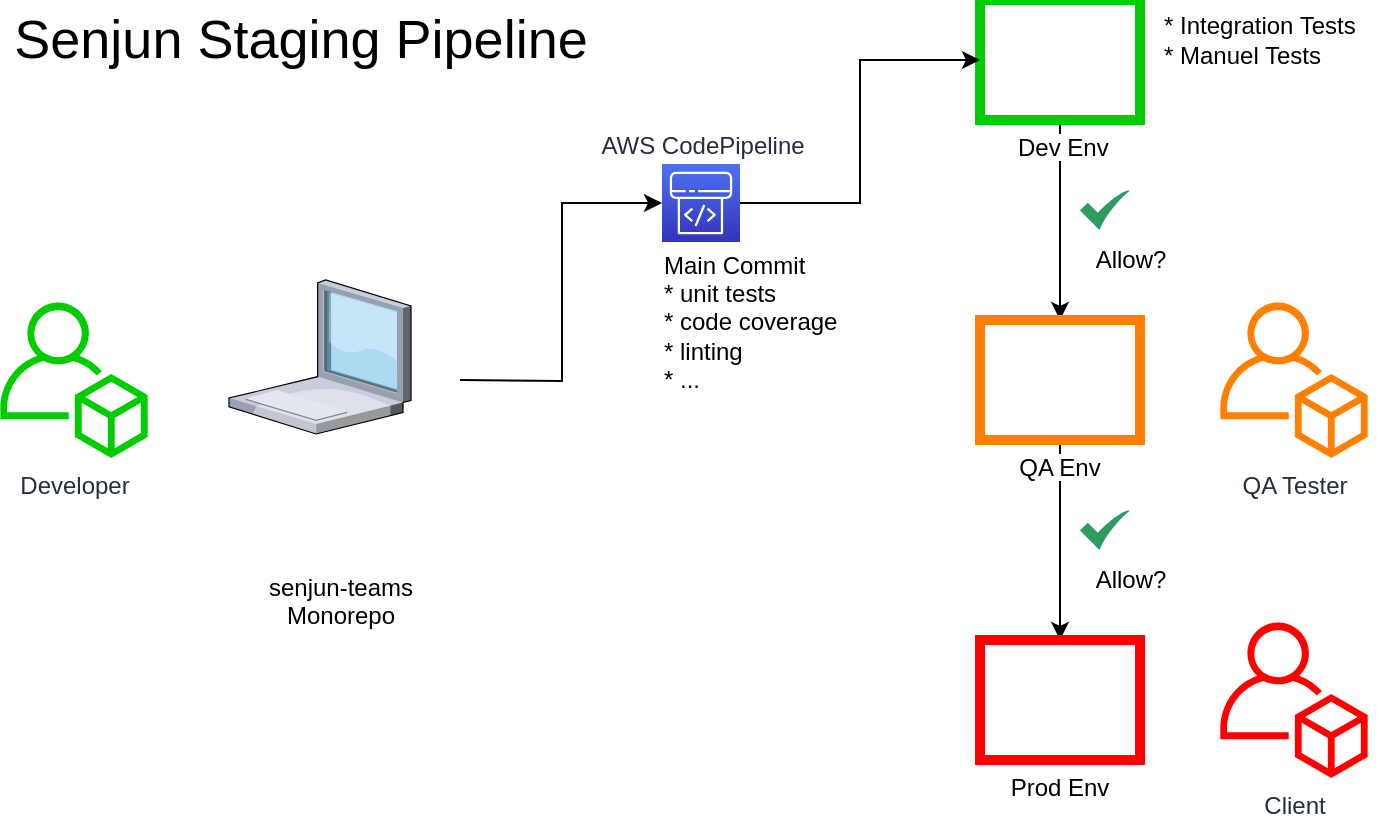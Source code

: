 <mxfile version="17.1.2" type="device"><diagram id="vStIiYWOv1r_TQI7auf1" name="Page-1"><mxGraphModel dx="1186" dy="655" grid="1" gridSize="10" guides="1" tooltips="1" connect="1" arrows="1" fold="1" page="1" pageScale="1" pageWidth="827" pageHeight="1169" math="0" shadow="0"><root><mxCell id="0"/><mxCell id="1" parent="0"/><mxCell id="NmQowhcoFHywtAZbdkai-1" value="Developer" style="outlineConnect=0;fontColor=#232F3E;gradientColor=none;strokeColor=none;dashed=0;verticalLabelPosition=bottom;verticalAlign=top;align=center;html=1;fontSize=12;fontStyle=0;aspect=fixed;pointerEvents=1;shape=mxgraph.aws4.organizations_account;fillColor=#00CC00;" parent="1" vertex="1"><mxGeometry x="110" y="191" width="74" height="78" as="geometry"/></mxCell><mxCell id="NmQowhcoFHywtAZbdkai-2" value="" style="edgeStyle=orthogonalEdgeStyle;rounded=0;orthogonalLoop=1;jettySize=auto;html=1;startArrow=none;startFill=0;" parent="1" source="NmQowhcoFHywtAZbdkai-3" target="NmQowhcoFHywtAZbdkai-5" edge="1"><mxGeometry relative="1" as="geometry"/></mxCell><mxCell id="NmQowhcoFHywtAZbdkai-3" value=" Dev Env" style="shape=image;verticalLabelPosition=bottom;labelBackgroundColor=#ffffff;verticalAlign=top;aspect=fixed;imageAspect=0;image=https://futurumresearch.com/wp-content/uploads/2020/01/aws-logo.png;strokeWidth=5;imageBorder=#00CC00;" parent="1" vertex="1"><mxGeometry x="600" y="40" width="80" height="60" as="geometry"/></mxCell><mxCell id="NmQowhcoFHywtAZbdkai-4" value="" style="edgeStyle=orthogonalEdgeStyle;rounded=0;orthogonalLoop=1;jettySize=auto;html=1;startArrow=none;startFill=0;" parent="1" source="NmQowhcoFHywtAZbdkai-5" target="NmQowhcoFHywtAZbdkai-6" edge="1"><mxGeometry relative="1" as="geometry"/></mxCell><mxCell id="NmQowhcoFHywtAZbdkai-5" value="QA Env" style="shape=image;verticalLabelPosition=bottom;labelBackgroundColor=#ffffff;verticalAlign=top;aspect=fixed;imageAspect=0;image=https://futurumresearch.com/wp-content/uploads/2020/01/aws-logo.png;strokeWidth=5;imageBorder=#FF8000;" parent="1" vertex="1"><mxGeometry x="600" y="200" width="80" height="60" as="geometry"/></mxCell><mxCell id="NmQowhcoFHywtAZbdkai-6" value="Prod Env" style="shape=image;verticalLabelPosition=bottom;labelBackgroundColor=#ffffff;verticalAlign=top;aspect=fixed;imageAspect=0;image=https://futurumresearch.com/wp-content/uploads/2020/01/aws-logo.png;strokeWidth=5;imageBorder=#FF0000;" parent="1" vertex="1"><mxGeometry x="600" y="360" width="80" height="60" as="geometry"/></mxCell><mxCell id="NmQowhcoFHywtAZbdkai-7" style="edgeStyle=orthogonalEdgeStyle;rounded=0;orthogonalLoop=1;jettySize=auto;html=1;entryX=0;entryY=0.5;entryDx=0;entryDy=0;startArrow=none;startFill=0;exitX=1;exitY=0.5;exitDx=0;exitDy=0;exitPerimeter=0;" parent="1" source="NmQowhcoFHywtAZbdkai-24" target="NmQowhcoFHywtAZbdkai-3" edge="1"><mxGeometry relative="1" as="geometry"><mxPoint x="488" y="136" as="sourcePoint"/></mxGeometry></mxCell><mxCell id="NmQowhcoFHywtAZbdkai-8" value="" style="group" parent="1" vertex="1" connectable="0"><mxGeometry x="640" y="130" width="70" height="50" as="geometry"/></mxCell><mxCell id="NmQowhcoFHywtAZbdkai-9" value="" style="html=1;aspect=fixed;strokeColor=none;shadow=0;align=center;verticalAlign=top;fillColor=#2D9C5E;shape=mxgraph.gcp2.check;dashed=1;" parent="NmQowhcoFHywtAZbdkai-8" vertex="1"><mxGeometry x="10" y="5" width="25" height="20" as="geometry"/></mxCell><mxCell id="NmQowhcoFHywtAZbdkai-10" value="" style="shape=image;html=1;verticalAlign=top;verticalLabelPosition=bottom;labelBackgroundColor=#ffffff;imageAspect=0;aspect=fixed;image=https://cdn2.iconfinder.com/data/icons/letters-and-numbers-1/32/lowercase_letter_x_red-128.png;dashed=1;strokeWidth=5;fillColor=#FF8000;" parent="NmQowhcoFHywtAZbdkai-8" vertex="1"><mxGeometry x="30" width="30" height="30" as="geometry"/></mxCell><mxCell id="NmQowhcoFHywtAZbdkai-11" value="Allow?" style="text;html=1;align=center;verticalAlign=middle;resizable=0;points=[];autosize=1;" parent="NmQowhcoFHywtAZbdkai-8" vertex="1"><mxGeometry x="10" y="30" width="50" height="20" as="geometry"/></mxCell><mxCell id="NmQowhcoFHywtAZbdkai-12" value="" style="group" parent="1" vertex="1" connectable="0"><mxGeometry x="640" y="290" width="70" height="50" as="geometry"/></mxCell><mxCell id="NmQowhcoFHywtAZbdkai-13" value="" style="html=1;aspect=fixed;strokeColor=none;shadow=0;align=center;verticalAlign=top;fillColor=#2D9C5E;shape=mxgraph.gcp2.check;dashed=1;" parent="NmQowhcoFHywtAZbdkai-12" vertex="1"><mxGeometry x="10" y="5" width="25" height="20" as="geometry"/></mxCell><mxCell id="NmQowhcoFHywtAZbdkai-14" value="" style="shape=image;html=1;verticalAlign=top;verticalLabelPosition=bottom;labelBackgroundColor=#ffffff;imageAspect=0;aspect=fixed;image=https://cdn2.iconfinder.com/data/icons/letters-and-numbers-1/32/lowercase_letter_x_red-128.png;dashed=1;strokeWidth=5;fillColor=#FF8000;" parent="NmQowhcoFHywtAZbdkai-12" vertex="1"><mxGeometry x="30" width="30" height="30" as="geometry"/></mxCell><mxCell id="NmQowhcoFHywtAZbdkai-15" value="Allow?" style="text;html=1;align=center;verticalAlign=middle;resizable=0;points=[];autosize=1;" parent="NmQowhcoFHywtAZbdkai-12" vertex="1"><mxGeometry x="10" y="30" width="50" height="20" as="geometry"/></mxCell><mxCell id="NmQowhcoFHywtAZbdkai-16" value="* Integration Tests&lt;br&gt;* Manuel Tests" style="text;html=1;align=left;verticalAlign=middle;resizable=0;points=[];autosize=1;" parent="1" vertex="1"><mxGeometry x="690" y="45" width="110" height="30" as="geometry"/></mxCell><mxCell id="NmQowhcoFHywtAZbdkai-17" value="Client" style="outlineConnect=0;fontColor=#232F3E;gradientColor=none;strokeColor=none;dashed=0;verticalLabelPosition=bottom;verticalAlign=top;align=center;html=1;fontSize=12;fontStyle=0;aspect=fixed;pointerEvents=1;shape=mxgraph.aws4.organizations_account;fillColor=#FF0000;" parent="1" vertex="1"><mxGeometry x="720" y="351" width="74" height="78" as="geometry"/></mxCell><mxCell id="NmQowhcoFHywtAZbdkai-18" value="senjun-teams&lt;br&gt;Monorepo" style="shape=image;html=1;verticalAlign=top;verticalLabelPosition=bottom;labelBackgroundColor=#ffffff;imageAspect=0;aspect=fixed;image=https://cdn2.iconfinder.com/data/icons/social-icons-circular-color/512/github-128.png;fillColor=#FF0000;" parent="1" vertex="1"><mxGeometry x="260" y="280" width="40" height="40" as="geometry"/></mxCell><mxCell id="NmQowhcoFHywtAZbdkai-19" value="" style="verticalLabelPosition=bottom;aspect=fixed;html=1;verticalAlign=top;strokeColor=none;align=center;outlineConnect=0;shape=mxgraph.citrix.laptop_1;fillColor=#FF0000;" parent="1" vertex="1"><mxGeometry x="224.5" y="180" width="91" height="77" as="geometry"/></mxCell><mxCell id="NmQowhcoFHywtAZbdkai-20" style="edgeStyle=orthogonalEdgeStyle;rounded=0;orthogonalLoop=1;jettySize=auto;html=1;entryX=0;entryY=0.5;entryDx=0;entryDy=0;startArrow=none;startFill=0;exitX=1;exitY=0.5;exitDx=0;exitDy=0;entryPerimeter=0;" parent="1" target="NmQowhcoFHywtAZbdkai-24" edge="1"><mxGeometry relative="1" as="geometry"><mxPoint x="340" y="230" as="sourcePoint"/><mxPoint x="440" y="136" as="targetPoint"/></mxGeometry></mxCell><mxCell id="NmQowhcoFHywtAZbdkai-21" value="Main Commit&lt;br&gt;* unit tests&lt;br&gt;&lt;div&gt;&lt;span&gt;* code coverage&lt;/span&gt;&lt;/div&gt;&lt;div&gt;&lt;span&gt;* linting&lt;br&gt;* ...&lt;/span&gt;&lt;/div&gt;" style="text;html=1;align=left;verticalAlign=middle;resizable=0;points=[];autosize=1;" parent="1" vertex="1"><mxGeometry x="440" y="161" width="100" height="80" as="geometry"/></mxCell><mxCell id="NmQowhcoFHywtAZbdkai-22" value="QA Tester" style="outlineConnect=0;fontColor=#232F3E;gradientColor=none;strokeColor=none;dashed=0;verticalLabelPosition=bottom;verticalAlign=top;align=center;html=1;fontSize=12;fontStyle=0;aspect=fixed;pointerEvents=1;shape=mxgraph.aws4.organizations_account;fillColor=#FF8000;" parent="1" vertex="1"><mxGeometry x="720" y="191" width="74" height="78" as="geometry"/></mxCell><mxCell id="NmQowhcoFHywtAZbdkai-23" value="Senjun Staging Pipeline" style="text;html=1;align=center;verticalAlign=middle;resizable=0;points=[];autosize=1;fontSize=27;" parent="1" vertex="1"><mxGeometry x="110" y="40" width="300" height="40" as="geometry"/></mxCell><mxCell id="NmQowhcoFHywtAZbdkai-24" value="AWS CodePipeline" style="points=[[0,0,0],[0.25,0,0],[0.5,0,0],[0.75,0,0],[1,0,0],[0,1,0],[0.25,1,0],[0.5,1,0],[0.75,1,0],[1,1,0],[0,0.25,0],[0,0.5,0],[0,0.75,0],[1,0.25,0],[1,0.5,0],[1,0.75,0]];outlineConnect=0;fontColor=#232F3E;gradientColor=#4D72F3;gradientDirection=north;fillColor=#3334B9;strokeColor=#ffffff;dashed=0;verticalLabelPosition=top;verticalAlign=bottom;align=center;html=1;fontSize=12;fontStyle=0;aspect=fixed;shape=mxgraph.aws4.resourceIcon;resIcon=mxgraph.aws4.codepipeline;labelPosition=center;" parent="1" vertex="1"><mxGeometry x="441" y="122" width="39" height="39" as="geometry"/></mxCell></root></mxGraphModel></diagram></mxfile>